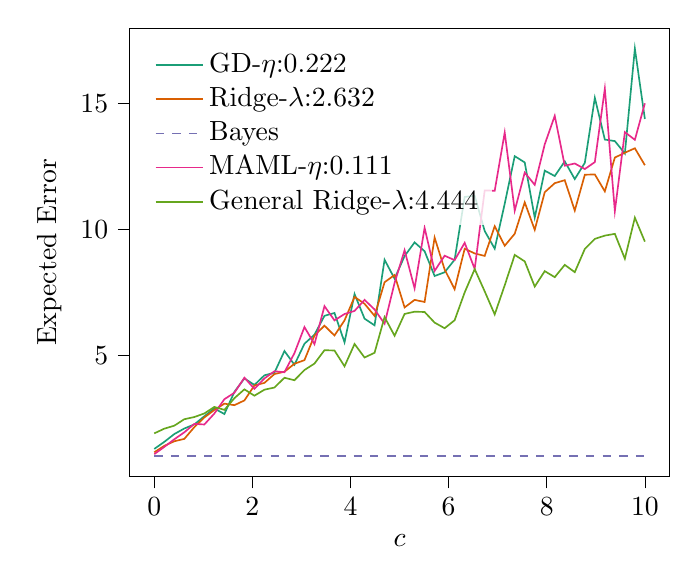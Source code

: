 % This file was created with tikzplotlib v0.10.1.
\begin{tikzpicture}

\definecolor{chocolate217952}{RGB}{217,95,2}
\definecolor{darkcyan27158119}{RGB}{27,158,119}
\definecolor{darkgray176}{RGB}{176,176,176}
\definecolor{deeppink23141138}{RGB}{231,41,138}
\definecolor{lightslategray117112179}{RGB}{117,112,179}
\definecolor{olivedrab10216630}{RGB}{102,166,30}

\begin{axis}[
legend cell align={left},
legend style={
  fill opacity=0.8,
  draw opacity=1,
  text opacity=1,
  at={(0.03,0.97)},
  anchor=north west,
  draw=none
},
tick align=outside,
tick pos=left,
x grid style={darkgray176},
xlabel={\(\displaystyle c\)},
xmin=-0.5, xmax=10.5,
xtick style={color=black},
y grid style={darkgray176},
ylabel={Expected Error},
ymin=0.192, ymax=17.97,
ytick style={color=black}
]
\addplot [semithick, darkcyan27158119]
table {%
0 1.287
0.204 1.567
0.408 1.877
0.612 2.097
0.816 2.259
1.02 2.583
1.224 2.892
1.429 2.671
1.633 3.55
1.837 4.083
2.041 3.825
2.245 4.206
2.449 4.31
2.653 5.169
2.857 4.625
3.061 5.459
3.265 5.816
3.469 6.566
3.673 6.678
3.878 5.514
4.082 7.429
4.286 6.452
4.49 6.188
4.694 8.789
4.898 8.037
5.102 8.936
5.306 9.477
5.51 9.127
5.714 8.144
5.918 8.292
6.122 8.79
6.327 11.28
6.531 11.328
6.735 9.928
6.939 9.228
7.143 11.01
7.347 12.897
7.551 12.648
7.755 10.459
7.959 12.322
8.163 12.109
8.367 12.69
8.571 11.987
8.776 12.634
8.98 15.21
9.184 13.554
9.388 13.494
9.592 13.004
9.796 17.162
10 14.371
};
\addlegendentry{GD-$\eta$:0.222}
\addplot [semithick, chocolate217952]
table {%
0 1.155
0.204 1.409
0.408 1.591
0.612 1.685
0.816 2.151
1.02 2.534
1.224 2.832
1.429 3.082
1.633 3.022
1.837 3.21
2.041 3.806
2.245 3.906
2.449 4.256
2.653 4.348
2.857 4.665
3.061 4.807
3.265 5.785
3.469 6.175
3.673 5.784
3.878 6.386
4.082 7.316
4.286 7.043
4.49 6.563
4.694 7.897
4.898 8.185
5.102 6.898
5.306 7.197
5.51 7.114
5.714 9.668
5.918 8.406
6.122 7.619
6.327 9.227
6.531 9.039
6.735 8.94
6.939 10.117
7.143 9.344
7.347 9.819
7.551 11.065
7.755 9.975
7.959 11.467
8.163 11.826
8.367 11.944
8.571 10.74
8.776 12.16
8.98 12.172
9.184 11.5
9.388 12.84
9.592 13.033
9.796 13.21
10 12.538
};
\addlegendentry{Ridge-$\lambda$:2.632}
\addplot [semithick, lightslategray117112179, dashed]
table {%
0 1.0
0.204 1.0
0.408 1.0
0.612 1.0
0.816 1.0
1.02 1.0
1.224 1.0
1.429 1.0
1.633 1.0
1.837 1.0
2.041 1.0
2.245 1.0
2.449 1.0
2.653 1.0
2.857 1.0
3.061 1.0
3.265 1.0
3.469 1.0
3.673 1.0
3.878 1.0
4.082 1.0
4.286 1.0
4.49 1.0
4.694 1.0
4.898 1.0
5.102 1.0
5.306 1.0
5.51 1.0
5.714 1.0
5.918 1.0
6.122 1.0
6.327 1.0
6.531 1.0
6.735 1.0
6.939 1.0
7.143 1.0
7.347 1.0
7.551 1.0
7.755 1.0
7.959 1.0
8.163 1.0
8.367 1.0
8.571 1.0
8.776 1.0
8.98 1.0
9.184 1.0
9.388 1.0
9.592 1.0
9.796 1.0
10 1.0
};
\addlegendentry{Bayes}
\addplot [semithick, deeppink23141138]
table {%
0 1.081
0.204 1.366
0.408 1.67
0.612 1.946
0.816 2.279
1.02 2.256
1.224 2.689
1.429 3.259
1.633 3.515
1.837 4.113
2.041 3.669
2.245 4.083
2.449 4.367
2.653 4.328
2.857 5.086
3.061 6.12
3.265 5.442
3.469 6.949
3.673 6.384
3.878 6.637
4.082 6.76
4.286 7.197
4.49 6.818
4.694 6.251
4.898 7.869
5.102 9.166
5.306 7.655
5.51 10.055
5.714 8.347
5.918 8.949
6.122 8.774
6.327 9.46
6.531 8.425
6.735 11.54
6.939 11.524
7.143 13.835
7.347 10.736
7.551 12.246
7.755 11.761
7.959 13.366
8.163 14.497
8.367 12.517
8.571 12.606
8.776 12.386
8.98 12.661
9.184 15.574
9.388 10.716
9.592 13.85
9.796 13.545
10 14.992
};
\addlegendentry{MAML-$\eta$:0.111}
\addplot [semithick, olivedrab10216630]
table {%
0 1.904
0.204 2.09
0.408 2.209
0.612 2.465
0.816 2.552
1.02 2.694
1.224 2.952
1.429 2.836
1.633 3.299
1.837 3.651
2.041 3.397
2.245 3.636
2.449 3.722
2.653 4.109
2.857 4.011
3.061 4.416
3.265 4.671
3.469 5.202
3.673 5.19
3.878 4.564
4.082 5.448
4.286 4.912
4.49 5.099
4.694 6.515
4.898 5.775
5.102 6.64
5.306 6.729
5.51 6.717
5.714 6.296
5.918 6.073
6.122 6.389
6.327 7.494
6.531 8.418
6.735 7.535
6.939 6.621
7.143 7.776
7.347 8.981
7.551 8.724
7.755 7.725
7.959 8.338
8.163 8.098
8.367 8.586
8.571 8.296
8.776 9.218
8.98 9.616
9.184 9.746
9.388 9.816
9.592 8.83
9.796 10.458
10 9.507
};
\addlegendentry{General Ridge-$\lambda$:4.444}
\end{axis}

\end{tikzpicture}
